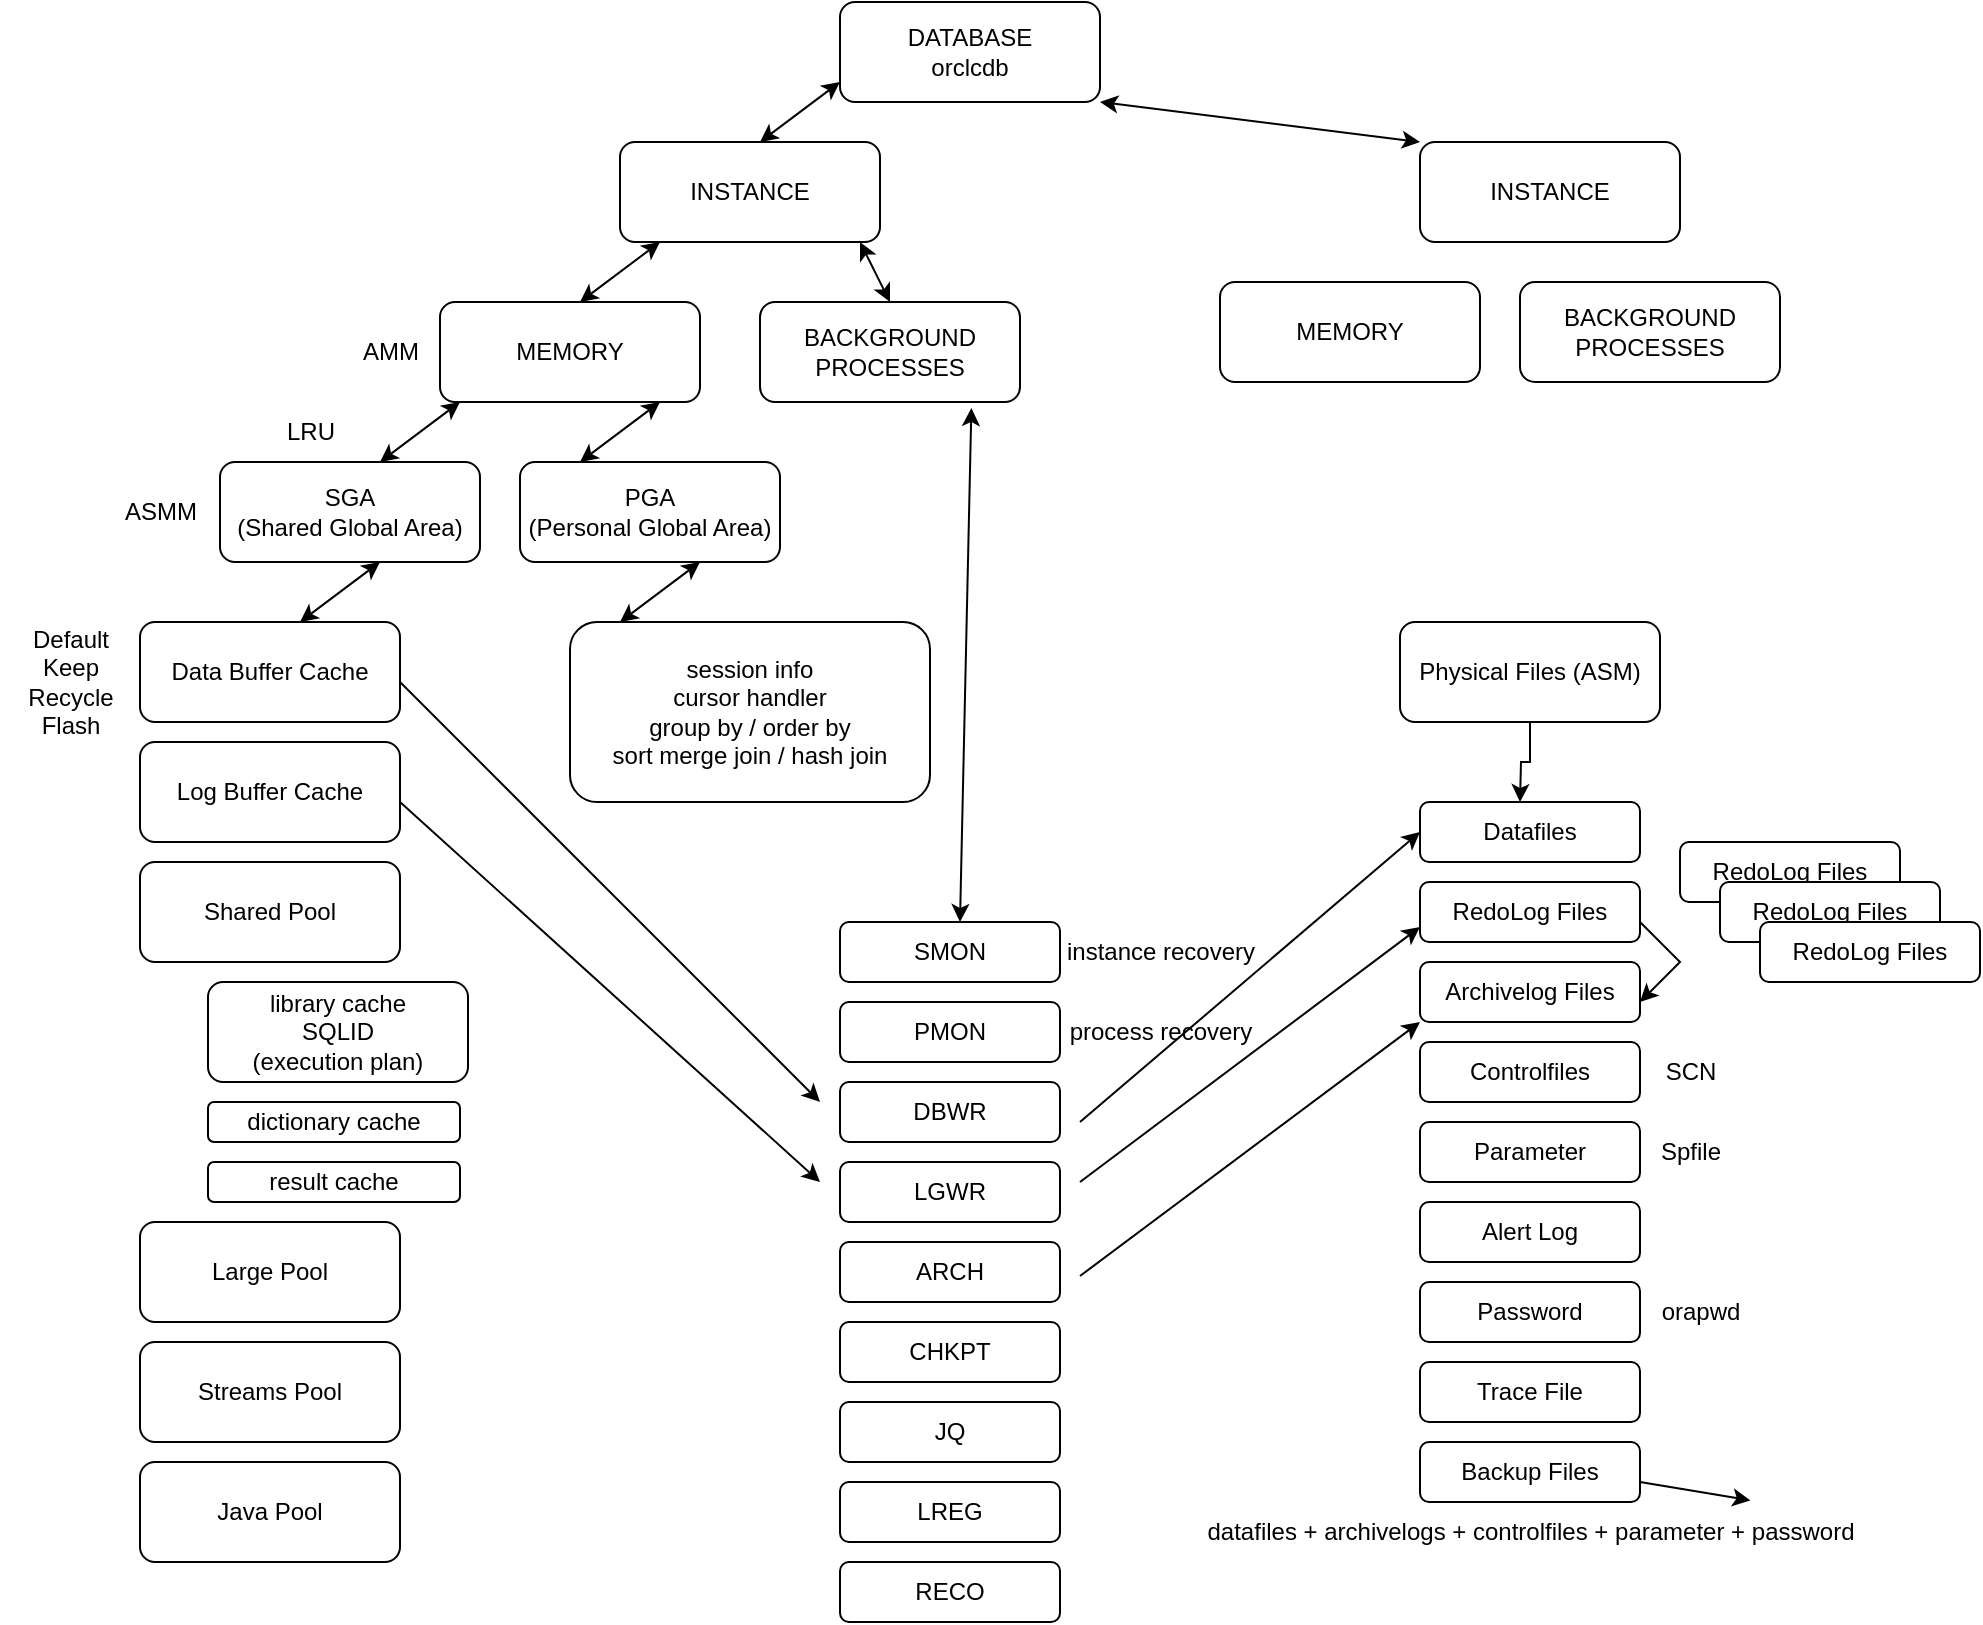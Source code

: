 <mxfile version="26.1.1">
  <diagram name="Page-1" id="CiqbmujAwX6FjwYtwEhe">
    <mxGraphModel dx="2071" dy="823" grid="1" gridSize="10" guides="1" tooltips="1" connect="1" arrows="1" fold="1" page="1" pageScale="1" pageWidth="850" pageHeight="1100" math="0" shadow="0">
      <root>
        <mxCell id="0" />
        <mxCell id="1" parent="0" />
        <mxCell id="imRUidpdpuR5eMQZmy-u-1" value="INSTANCE" style="rounded=1;whiteSpace=wrap;html=1;" parent="1" vertex="1">
          <mxGeometry x="250" y="90" width="130" height="50" as="geometry" />
        </mxCell>
        <mxCell id="imRUidpdpuR5eMQZmy-u-2" value="DATABASE&lt;div&gt;orclcdb&lt;/div&gt;" style="rounded=1;whiteSpace=wrap;html=1;" parent="1" vertex="1">
          <mxGeometry x="360" y="20" width="130" height="50" as="geometry" />
        </mxCell>
        <mxCell id="imRUidpdpuR5eMQZmy-u-3" value="INSTANCE" style="rounded=1;whiteSpace=wrap;html=1;" parent="1" vertex="1">
          <mxGeometry x="650" y="90" width="130" height="50" as="geometry" />
        </mxCell>
        <mxCell id="imRUidpdpuR5eMQZmy-u-4" value="MEMORY" style="rounded=1;whiteSpace=wrap;html=1;" parent="1" vertex="1">
          <mxGeometry x="160" y="170" width="130" height="50" as="geometry" />
        </mxCell>
        <mxCell id="imRUidpdpuR5eMQZmy-u-5" value="BACKGROUND PROCESSES" style="rounded=1;whiteSpace=wrap;html=1;" parent="1" vertex="1">
          <mxGeometry x="320" y="170" width="130" height="50" as="geometry" />
        </mxCell>
        <mxCell id="imRUidpdpuR5eMQZmy-u-6" value="MEMORY" style="rounded=1;whiteSpace=wrap;html=1;" parent="1" vertex="1">
          <mxGeometry x="550" y="160" width="130" height="50" as="geometry" />
        </mxCell>
        <mxCell id="imRUidpdpuR5eMQZmy-u-7" value="BACKGROUND PROCESSES" style="rounded=1;whiteSpace=wrap;html=1;" parent="1" vertex="1">
          <mxGeometry x="700" y="160" width="130" height="50" as="geometry" />
        </mxCell>
        <mxCell id="imRUidpdpuR5eMQZmy-u-8" value="SGA&lt;div&gt;(Shared Global Area)&lt;/div&gt;" style="rounded=1;whiteSpace=wrap;html=1;" parent="1" vertex="1">
          <mxGeometry x="50" y="250" width="130" height="50" as="geometry" />
        </mxCell>
        <mxCell id="imRUidpdpuR5eMQZmy-u-9" value="PGA&lt;div&gt;(P&lt;span style=&quot;background-color: transparent; color: light-dark(rgb(0, 0, 0), rgb(255, 255, 255));&quot;&gt;ersonal Global Area)&lt;/span&gt;&lt;/div&gt;" style="rounded=1;whiteSpace=wrap;html=1;" parent="1" vertex="1">
          <mxGeometry x="200" y="250" width="130" height="50" as="geometry" />
        </mxCell>
        <mxCell id="imRUidpdpuR5eMQZmy-u-10" value="" style="endArrow=classic;startArrow=classic;html=1;rounded=0;exitX=0;exitY=0;exitDx=0;exitDy=0;" parent="1" source="imRUidpdpuR5eMQZmy-u-3" edge="1">
          <mxGeometry width="50" height="50" relative="1" as="geometry">
            <mxPoint x="450" y="100" as="sourcePoint" />
            <mxPoint x="490" y="70" as="targetPoint" />
          </mxGeometry>
        </mxCell>
        <mxCell id="imRUidpdpuR5eMQZmy-u-11" value="" style="endArrow=classic;startArrow=classic;html=1;rounded=0;" parent="1" edge="1">
          <mxGeometry width="50" height="50" relative="1" as="geometry">
            <mxPoint x="320" y="90" as="sourcePoint" />
            <mxPoint x="360" y="60" as="targetPoint" />
          </mxGeometry>
        </mxCell>
        <mxCell id="imRUidpdpuR5eMQZmy-u-12" value="" style="endArrow=classic;startArrow=classic;html=1;rounded=0;" parent="1" edge="1">
          <mxGeometry width="50" height="50" relative="1" as="geometry">
            <mxPoint x="230" y="170" as="sourcePoint" />
            <mxPoint x="270" y="140" as="targetPoint" />
          </mxGeometry>
        </mxCell>
        <mxCell id="imRUidpdpuR5eMQZmy-u-13" value="" style="endArrow=classic;startArrow=classic;html=1;rounded=0;exitX=0.5;exitY=0;exitDx=0;exitDy=0;" parent="1" source="imRUidpdpuR5eMQZmy-u-5" edge="1">
          <mxGeometry width="50" height="50" relative="1" as="geometry">
            <mxPoint x="330" y="170" as="sourcePoint" />
            <mxPoint x="370" y="140" as="targetPoint" />
          </mxGeometry>
        </mxCell>
        <mxCell id="imRUidpdpuR5eMQZmy-u-14" value="" style="endArrow=classic;startArrow=classic;html=1;rounded=0;" parent="1" edge="1">
          <mxGeometry width="50" height="50" relative="1" as="geometry">
            <mxPoint x="130" y="250" as="sourcePoint" />
            <mxPoint x="170" y="220" as="targetPoint" />
          </mxGeometry>
        </mxCell>
        <mxCell id="imRUidpdpuR5eMQZmy-u-15" value="" style="endArrow=classic;startArrow=classic;html=1;rounded=0;" parent="1" edge="1">
          <mxGeometry width="50" height="50" relative="1" as="geometry">
            <mxPoint x="230" y="250" as="sourcePoint" />
            <mxPoint x="270" y="220" as="targetPoint" />
          </mxGeometry>
        </mxCell>
        <mxCell id="imRUidpdpuR5eMQZmy-u-16" value="Data Buffer Cache" style="rounded=1;whiteSpace=wrap;html=1;" parent="1" vertex="1">
          <mxGeometry x="10" y="330" width="130" height="50" as="geometry" />
        </mxCell>
        <mxCell id="imRUidpdpuR5eMQZmy-u-17" value="Log Buffer Cache" style="rounded=1;whiteSpace=wrap;html=1;" parent="1" vertex="1">
          <mxGeometry x="10" y="390" width="130" height="50" as="geometry" />
        </mxCell>
        <mxCell id="imRUidpdpuR5eMQZmy-u-18" value="Shared Pool" style="rounded=1;whiteSpace=wrap;html=1;" parent="1" vertex="1">
          <mxGeometry x="10" y="450" width="130" height="50" as="geometry" />
        </mxCell>
        <mxCell id="imRUidpdpuR5eMQZmy-u-19" value="Large Pool" style="rounded=1;whiteSpace=wrap;html=1;" parent="1" vertex="1">
          <mxGeometry x="10" y="630" width="130" height="50" as="geometry" />
        </mxCell>
        <mxCell id="imRUidpdpuR5eMQZmy-u-20" value="Streams Pool" style="rounded=1;whiteSpace=wrap;html=1;" parent="1" vertex="1">
          <mxGeometry x="10" y="690" width="130" height="50" as="geometry" />
        </mxCell>
        <mxCell id="imRUidpdpuR5eMQZmy-u-21" value="Java Pool" style="rounded=1;whiteSpace=wrap;html=1;" parent="1" vertex="1">
          <mxGeometry x="10" y="750" width="130" height="50" as="geometry" />
        </mxCell>
        <mxCell id="imRUidpdpuR5eMQZmy-u-22" value="" style="endArrow=classic;startArrow=classic;html=1;rounded=0;" parent="1" edge="1">
          <mxGeometry width="50" height="50" relative="1" as="geometry">
            <mxPoint x="90" y="330" as="sourcePoint" />
            <mxPoint x="130" y="300" as="targetPoint" />
          </mxGeometry>
        </mxCell>
        <mxCell id="imRUidpdpuR5eMQZmy-u-23" value="library cache&lt;div&gt;SQLID&lt;br&gt;&lt;div&gt;(execution plan)&lt;/div&gt;&lt;/div&gt;" style="rounded=1;whiteSpace=wrap;html=1;" parent="1" vertex="1">
          <mxGeometry x="44" y="510" width="130" height="50" as="geometry" />
        </mxCell>
        <mxCell id="imRUidpdpuR5eMQZmy-u-24" value="dictionary cache" style="rounded=1;whiteSpace=wrap;html=1;" parent="1" vertex="1">
          <mxGeometry x="44" y="570" width="126" height="20" as="geometry" />
        </mxCell>
        <mxCell id="imRUidpdpuR5eMQZmy-u-25" value="session info&lt;div&gt;cursor handler&lt;/div&gt;&lt;div&gt;group by / order by&lt;/div&gt;&lt;div&gt;sort&amp;nbsp;&lt;span style=&quot;background-color: transparent; color: light-dark(rgb(0, 0, 0), rgb(255, 255, 255));&quot;&gt;merge&amp;nbsp;&lt;/span&gt;&lt;span style=&quot;background-color: transparent; color: light-dark(rgb(0, 0, 0), rgb(255, 255, 255));&quot;&gt;join / hash join&lt;/span&gt;&lt;/div&gt;" style="rounded=1;whiteSpace=wrap;html=1;" parent="1" vertex="1">
          <mxGeometry x="225" y="330" width="180" height="90" as="geometry" />
        </mxCell>
        <mxCell id="imRUidpdpuR5eMQZmy-u-26" value="" style="endArrow=classic;startArrow=classic;html=1;rounded=0;" parent="1" edge="1">
          <mxGeometry width="50" height="50" relative="1" as="geometry">
            <mxPoint x="250" y="330" as="sourcePoint" />
            <mxPoint x="290" y="300" as="targetPoint" />
          </mxGeometry>
        </mxCell>
        <mxCell id="imRUidpdpuR5eMQZmy-u-27" value="" style="endArrow=classic;startArrow=classic;html=1;rounded=0;entryX=0.813;entryY=1.06;entryDx=0;entryDy=0;entryPerimeter=0;" parent="1" target="imRUidpdpuR5eMQZmy-u-5" edge="1">
          <mxGeometry width="50" height="50" relative="1" as="geometry">
            <mxPoint x="420" y="480" as="sourcePoint" />
            <mxPoint x="550" y="430" as="targetPoint" />
          </mxGeometry>
        </mxCell>
        <mxCell id="imRUidpdpuR5eMQZmy-u-28" value="SMON" style="rounded=1;whiteSpace=wrap;html=1;" parent="1" vertex="1">
          <mxGeometry x="360" y="480" width="110" height="30" as="geometry" />
        </mxCell>
        <mxCell id="imRUidpdpuR5eMQZmy-u-29" value="PMON" style="rounded=1;whiteSpace=wrap;html=1;" parent="1" vertex="1">
          <mxGeometry x="360" y="520" width="110" height="30" as="geometry" />
        </mxCell>
        <mxCell id="imRUidpdpuR5eMQZmy-u-30" value="DBWR" style="rounded=1;whiteSpace=wrap;html=1;" parent="1" vertex="1">
          <mxGeometry x="360" y="560" width="110" height="30" as="geometry" />
        </mxCell>
        <mxCell id="imRUidpdpuR5eMQZmy-u-31" value="LGWR" style="rounded=1;whiteSpace=wrap;html=1;" parent="1" vertex="1">
          <mxGeometry x="360" y="600" width="110" height="30" as="geometry" />
        </mxCell>
        <mxCell id="imRUidpdpuR5eMQZmy-u-32" value="ARCH" style="rounded=1;whiteSpace=wrap;html=1;" parent="1" vertex="1">
          <mxGeometry x="360" y="640" width="110" height="30" as="geometry" />
        </mxCell>
        <mxCell id="imRUidpdpuR5eMQZmy-u-33" value="CHKPT" style="rounded=1;whiteSpace=wrap;html=1;" parent="1" vertex="1">
          <mxGeometry x="360" y="680" width="110" height="30" as="geometry" />
        </mxCell>
        <mxCell id="imRUidpdpuR5eMQZmy-u-34" value="JQ" style="rounded=1;whiteSpace=wrap;html=1;" parent="1" vertex="1">
          <mxGeometry x="360" y="720" width="110" height="30" as="geometry" />
        </mxCell>
        <mxCell id="imRUidpdpuR5eMQZmy-u-37" style="edgeStyle=orthogonalEdgeStyle;rounded=0;orthogonalLoop=1;jettySize=auto;html=1;exitX=0.5;exitY=1;exitDx=0;exitDy=0;" parent="1" source="imRUidpdpuR5eMQZmy-u-35" edge="1">
          <mxGeometry relative="1" as="geometry">
            <mxPoint x="700" y="420" as="targetPoint" />
          </mxGeometry>
        </mxCell>
        <mxCell id="imRUidpdpuR5eMQZmy-u-35" value="Physical Files (ASM)" style="rounded=1;whiteSpace=wrap;html=1;" parent="1" vertex="1">
          <mxGeometry x="640" y="330" width="130" height="50" as="geometry" />
        </mxCell>
        <mxCell id="imRUidpdpuR5eMQZmy-u-38" value="Datafiles" style="rounded=1;whiteSpace=wrap;html=1;" parent="1" vertex="1">
          <mxGeometry x="650" y="420" width="110" height="30" as="geometry" />
        </mxCell>
        <mxCell id="imRUidpdpuR5eMQZmy-u-39" value="RedoLog Files" style="rounded=1;whiteSpace=wrap;html=1;" parent="1" vertex="1">
          <mxGeometry x="650" y="460" width="110" height="30" as="geometry" />
        </mxCell>
        <mxCell id="imRUidpdpuR5eMQZmy-u-40" value="Archivelog Files" style="rounded=1;whiteSpace=wrap;html=1;" parent="1" vertex="1">
          <mxGeometry x="650" y="500" width="110" height="30" as="geometry" />
        </mxCell>
        <mxCell id="imRUidpdpuR5eMQZmy-u-41" value="Controlfiles" style="rounded=1;whiteSpace=wrap;html=1;" parent="1" vertex="1">
          <mxGeometry x="650" y="540" width="110" height="30" as="geometry" />
        </mxCell>
        <mxCell id="imRUidpdpuR5eMQZmy-u-42" value="Parameter" style="rounded=1;whiteSpace=wrap;html=1;" parent="1" vertex="1">
          <mxGeometry x="650" y="580" width="110" height="30" as="geometry" />
        </mxCell>
        <mxCell id="imRUidpdpuR5eMQZmy-u-43" value="Alert Log" style="rounded=1;whiteSpace=wrap;html=1;" parent="1" vertex="1">
          <mxGeometry x="650" y="620" width="110" height="30" as="geometry" />
        </mxCell>
        <mxCell id="imRUidpdpuR5eMQZmy-u-44" value="Password" style="rounded=1;whiteSpace=wrap;html=1;" parent="1" vertex="1">
          <mxGeometry x="650" y="660" width="110" height="30" as="geometry" />
        </mxCell>
        <mxCell id="imRUidpdpuR5eMQZmy-u-45" value="Trace File" style="rounded=1;whiteSpace=wrap;html=1;" parent="1" vertex="1">
          <mxGeometry x="650" y="700" width="110" height="30" as="geometry" />
        </mxCell>
        <mxCell id="imRUidpdpuR5eMQZmy-u-46" value="Backup Files" style="rounded=1;whiteSpace=wrap;html=1;" parent="1" vertex="1">
          <mxGeometry x="650" y="740" width="110" height="30" as="geometry" />
        </mxCell>
        <mxCell id="imRUidpdpuR5eMQZmy-u-48" value="" style="endArrow=classic;html=1;rounded=0;" parent="1" edge="1">
          <mxGeometry width="50" height="50" relative="1" as="geometry">
            <mxPoint x="140" y="360" as="sourcePoint" />
            <mxPoint x="350" y="570" as="targetPoint" />
          </mxGeometry>
        </mxCell>
        <mxCell id="imRUidpdpuR5eMQZmy-u-49" value="" style="endArrow=classic;html=1;rounded=0;entryX=0;entryY=0.5;entryDx=0;entryDy=0;" parent="1" target="imRUidpdpuR5eMQZmy-u-38" edge="1">
          <mxGeometry width="50" height="50" relative="1" as="geometry">
            <mxPoint x="480" y="580" as="sourcePoint" />
            <mxPoint x="530" y="530" as="targetPoint" />
          </mxGeometry>
        </mxCell>
        <mxCell id="imRUidpdpuR5eMQZmy-u-50" value="ASMM" style="text;html=1;align=center;verticalAlign=middle;resizable=0;points=[];autosize=1;strokeColor=none;fillColor=none;" parent="1" vertex="1">
          <mxGeometry x="-10" y="260" width="60" height="30" as="geometry" />
        </mxCell>
        <mxCell id="imRUidpdpuR5eMQZmy-u-51" value="AMM" style="text;html=1;align=center;verticalAlign=middle;resizable=0;points=[];autosize=1;strokeColor=none;fillColor=none;" parent="1" vertex="1">
          <mxGeometry x="110" y="180" width="50" height="30" as="geometry" />
        </mxCell>
        <mxCell id="imRUidpdpuR5eMQZmy-u-52" value="" style="endArrow=classic;html=1;rounded=0;" parent="1" edge="1">
          <mxGeometry width="50" height="50" relative="1" as="geometry">
            <mxPoint x="140" y="420" as="sourcePoint" />
            <mxPoint x="350" y="610" as="targetPoint" />
          </mxGeometry>
        </mxCell>
        <mxCell id="imRUidpdpuR5eMQZmy-u-53" value="" style="endArrow=classic;html=1;rounded=0;entryX=0;entryY=0.75;entryDx=0;entryDy=0;" parent="1" target="imRUidpdpuR5eMQZmy-u-39" edge="1">
          <mxGeometry width="50" height="50" relative="1" as="geometry">
            <mxPoint x="480" y="610" as="sourcePoint" />
            <mxPoint x="640" y="475" as="targetPoint" />
          </mxGeometry>
        </mxCell>
        <mxCell id="imRUidpdpuR5eMQZmy-u-55" value="" style="endArrow=classic;html=1;rounded=0;" parent="1" edge="1">
          <mxGeometry width="50" height="50" relative="1" as="geometry">
            <mxPoint x="760" y="480" as="sourcePoint" />
            <mxPoint x="760" y="520" as="targetPoint" />
            <Array as="points">
              <mxPoint x="780" y="500" />
              <mxPoint x="760" y="520" />
            </Array>
          </mxGeometry>
        </mxCell>
        <mxCell id="imRUidpdpuR5eMQZmy-u-56" value="RedoLog Files" style="rounded=1;whiteSpace=wrap;html=1;" parent="1" vertex="1">
          <mxGeometry x="780" y="440" width="110" height="30" as="geometry" />
        </mxCell>
        <mxCell id="imRUidpdpuR5eMQZmy-u-57" value="RedoLog Files" style="rounded=1;whiteSpace=wrap;html=1;" parent="1" vertex="1">
          <mxGeometry x="800" y="460" width="110" height="30" as="geometry" />
        </mxCell>
        <mxCell id="imRUidpdpuR5eMQZmy-u-59" value="RedoLog Files" style="rounded=1;whiteSpace=wrap;html=1;" parent="1" vertex="1">
          <mxGeometry x="820" y="480" width="110" height="30" as="geometry" />
        </mxCell>
        <mxCell id="imRUidpdpuR5eMQZmy-u-60" value="" style="endArrow=classic;html=1;rounded=0;entryX=0;entryY=0.75;entryDx=0;entryDy=0;" parent="1" edge="1">
          <mxGeometry width="50" height="50" relative="1" as="geometry">
            <mxPoint x="480" y="657" as="sourcePoint" />
            <mxPoint x="650" y="530" as="targetPoint" />
          </mxGeometry>
        </mxCell>
        <mxCell id="imRUidpdpuR5eMQZmy-u-61" value="SCN" style="text;html=1;align=center;verticalAlign=middle;resizable=0;points=[];autosize=1;strokeColor=none;fillColor=none;" parent="1" vertex="1">
          <mxGeometry x="760" y="540" width="50" height="30" as="geometry" />
        </mxCell>
        <mxCell id="imRUidpdpuR5eMQZmy-u-63" value="Spfile" style="text;html=1;align=center;verticalAlign=middle;resizable=0;points=[];autosize=1;strokeColor=none;fillColor=none;" parent="1" vertex="1">
          <mxGeometry x="760" y="580" width="50" height="30" as="geometry" />
        </mxCell>
        <mxCell id="imRUidpdpuR5eMQZmy-u-64" value="orapwd" style="text;html=1;align=center;verticalAlign=middle;resizable=0;points=[];autosize=1;strokeColor=none;fillColor=none;" parent="1" vertex="1">
          <mxGeometry x="760" y="660" width="60" height="30" as="geometry" />
        </mxCell>
        <mxCell id="imRUidpdpuR5eMQZmy-u-65" value="datafiles + archivelogs + controlfiles + parameter + password" style="text;html=1;align=center;verticalAlign=middle;resizable=0;points=[];autosize=1;strokeColor=none;fillColor=none;" parent="1" vertex="1">
          <mxGeometry x="530" y="770" width="350" height="30" as="geometry" />
        </mxCell>
        <mxCell id="imRUidpdpuR5eMQZmy-u-66" value="" style="endArrow=classic;html=1;rounded=0;entryX=0.815;entryY=-0.026;entryDx=0;entryDy=0;entryPerimeter=0;" parent="1" target="imRUidpdpuR5eMQZmy-u-65" edge="1">
          <mxGeometry width="50" height="50" relative="1" as="geometry">
            <mxPoint x="760" y="760" as="sourcePoint" />
            <mxPoint x="810" y="710" as="targetPoint" />
          </mxGeometry>
        </mxCell>
        <mxCell id="imRUidpdpuR5eMQZmy-u-67" value="Default&lt;div&gt;Keep&lt;/div&gt;&lt;div&gt;Recycle&lt;/div&gt;&lt;div&gt;Flash&lt;/div&gt;" style="text;html=1;align=center;verticalAlign=middle;resizable=0;points=[];autosize=1;strokeColor=none;fillColor=none;" parent="1" vertex="1">
          <mxGeometry x="-60" y="325" width="70" height="70" as="geometry" />
        </mxCell>
        <mxCell id="imRUidpdpuR5eMQZmy-u-68" value="LRU" style="text;html=1;align=center;verticalAlign=middle;resizable=0;points=[];autosize=1;strokeColor=none;fillColor=none;" parent="1" vertex="1">
          <mxGeometry x="70" y="220" width="50" height="30" as="geometry" />
        </mxCell>
        <mxCell id="imRUidpdpuR5eMQZmy-u-69" value="instance recovery" style="text;html=1;align=center;verticalAlign=middle;resizable=0;points=[];autosize=1;strokeColor=none;fillColor=none;" parent="1" vertex="1">
          <mxGeometry x="460" y="480" width="120" height="30" as="geometry" />
        </mxCell>
        <mxCell id="imRUidpdpuR5eMQZmy-u-70" value="process recovery" style="text;html=1;align=center;verticalAlign=middle;resizable=0;points=[];autosize=1;strokeColor=none;fillColor=none;" parent="1" vertex="1">
          <mxGeometry x="465" y="520" width="110" height="30" as="geometry" />
        </mxCell>
        <mxCell id="imRUidpdpuR5eMQZmy-u-71" value="LREG" style="rounded=1;whiteSpace=wrap;html=1;" parent="1" vertex="1">
          <mxGeometry x="360" y="760" width="110" height="30" as="geometry" />
        </mxCell>
        <mxCell id="imRUidpdpuR5eMQZmy-u-72" value="RECO" style="rounded=1;whiteSpace=wrap;html=1;" parent="1" vertex="1">
          <mxGeometry x="360" y="800" width="110" height="30" as="geometry" />
        </mxCell>
        <mxCell id="kyzyFnmIs116QbWcKWou-1" value="result cache" style="rounded=1;whiteSpace=wrap;html=1;" parent="1" vertex="1">
          <mxGeometry x="44" y="600" width="126" height="20" as="geometry" />
        </mxCell>
      </root>
    </mxGraphModel>
  </diagram>
</mxfile>
